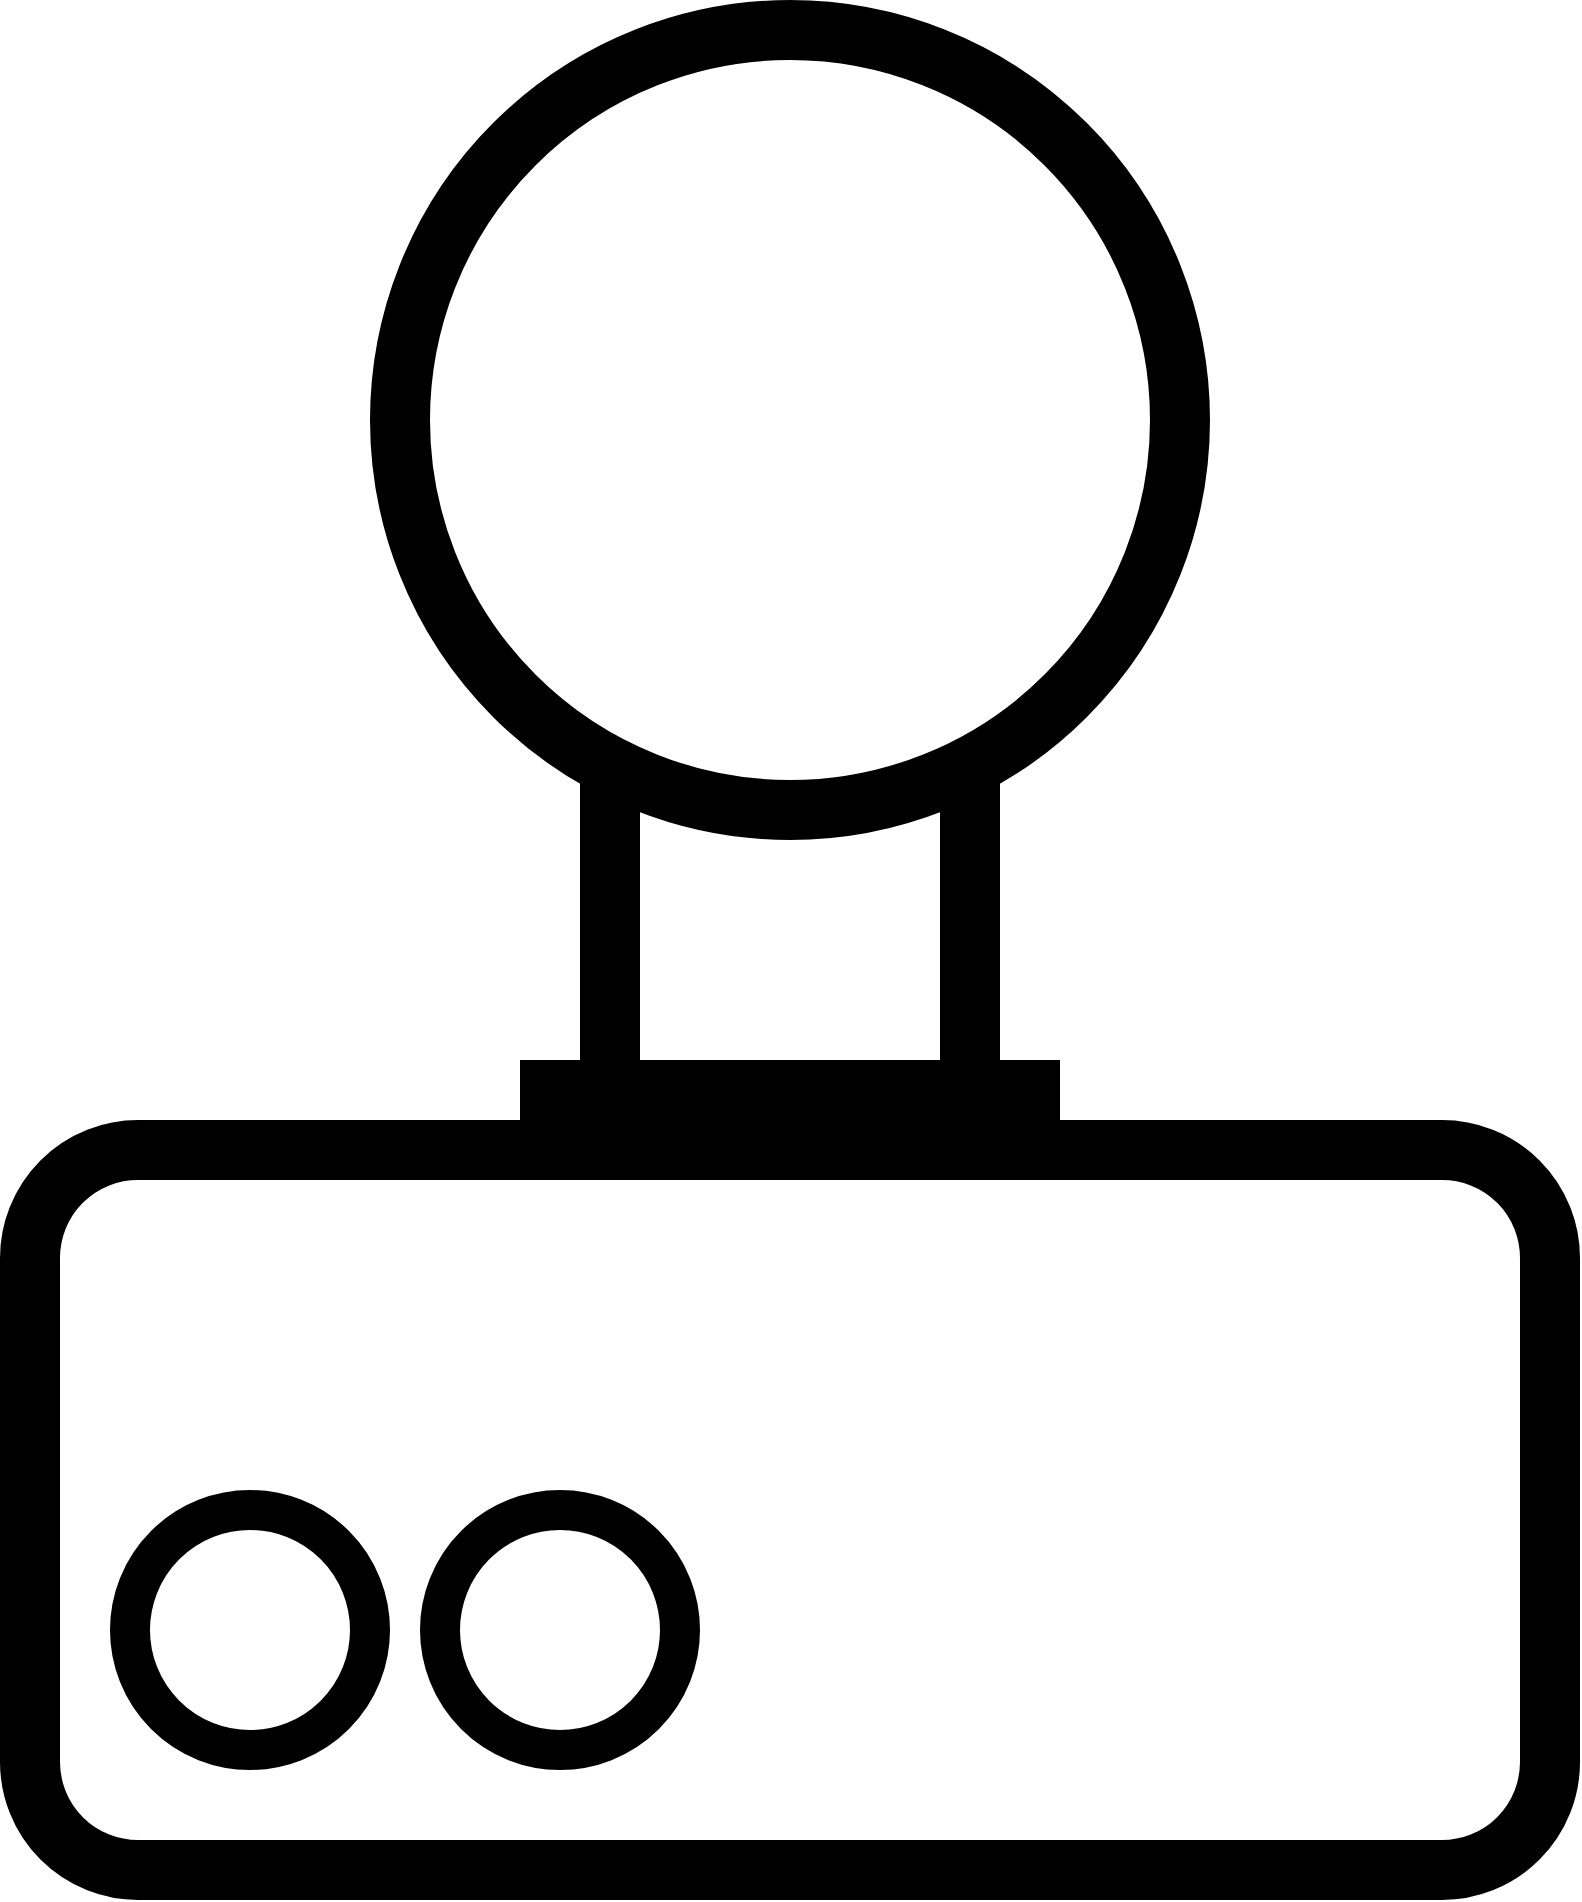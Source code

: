 <mxfile version="22.1.4" type="google">
  <diagram name="Page-1" id="CoEndgtDAB-MaeoLT8HD">
    <mxGraphModel grid="1" page="1" gridSize="10" guides="1" tooltips="1" connect="1" arrows="1" fold="1" pageScale="1" pageWidth="1000" pageHeight="1000" math="0" shadow="0">
      <root>
        <mxCell id="0" />
        <mxCell id="1" parent="0" />
        <mxCell id="FobA1DH0oIj89-ptfbqy-2" value="" style="rounded=0;whiteSpace=wrap;html=1;fillColor=default;strokeWidth=30;" vertex="1" parent="1">
          <mxGeometry x="410" y="320" width="180" height="466.67" as="geometry" />
        </mxCell>
        <mxCell id="FobA1DH0oIj89-ptfbqy-1" value="" style="rounded=1;whiteSpace=wrap;html=1;fillColor=default;strokeWidth=30;" vertex="1" parent="1">
          <mxGeometry x="120" y="600" width="760" height="360" as="geometry" />
        </mxCell>
        <mxCell id="FobA1DH0oIj89-ptfbqy-3" value="" style="ellipse;whiteSpace=wrap;html=1;aspect=fixed;fillColor=default;strokeWidth=30;" vertex="1" parent="1">
          <mxGeometry x="305" y="40" width="390" height="390" as="geometry" />
        </mxCell>
        <mxCell id="FobA1DH0oIj89-ptfbqy-4" value="" style="ellipse;whiteSpace=wrap;html=1;aspect=fixed;strokeWidth=20;" vertex="1" parent="1">
          <mxGeometry x="170" y="780" width="120" height="120" as="geometry" />
        </mxCell>
        <mxCell id="FobA1DH0oIj89-ptfbqy-5" value="" style="ellipse;whiteSpace=wrap;html=1;aspect=fixed;strokeWidth=20;" vertex="1" parent="1">
          <mxGeometry x="325" y="780" width="120" height="120" as="geometry" />
        </mxCell>
        <mxCell id="FobA1DH0oIj89-ptfbqy-6" value="" style="rounded=0;whiteSpace=wrap;html=1;fillColor=default;strokeWidth=30;" vertex="1" parent="1">
          <mxGeometry x="380" y="570" width="240" height="30" as="geometry" />
        </mxCell>
      </root>
    </mxGraphModel>
  </diagram>
</mxfile>
